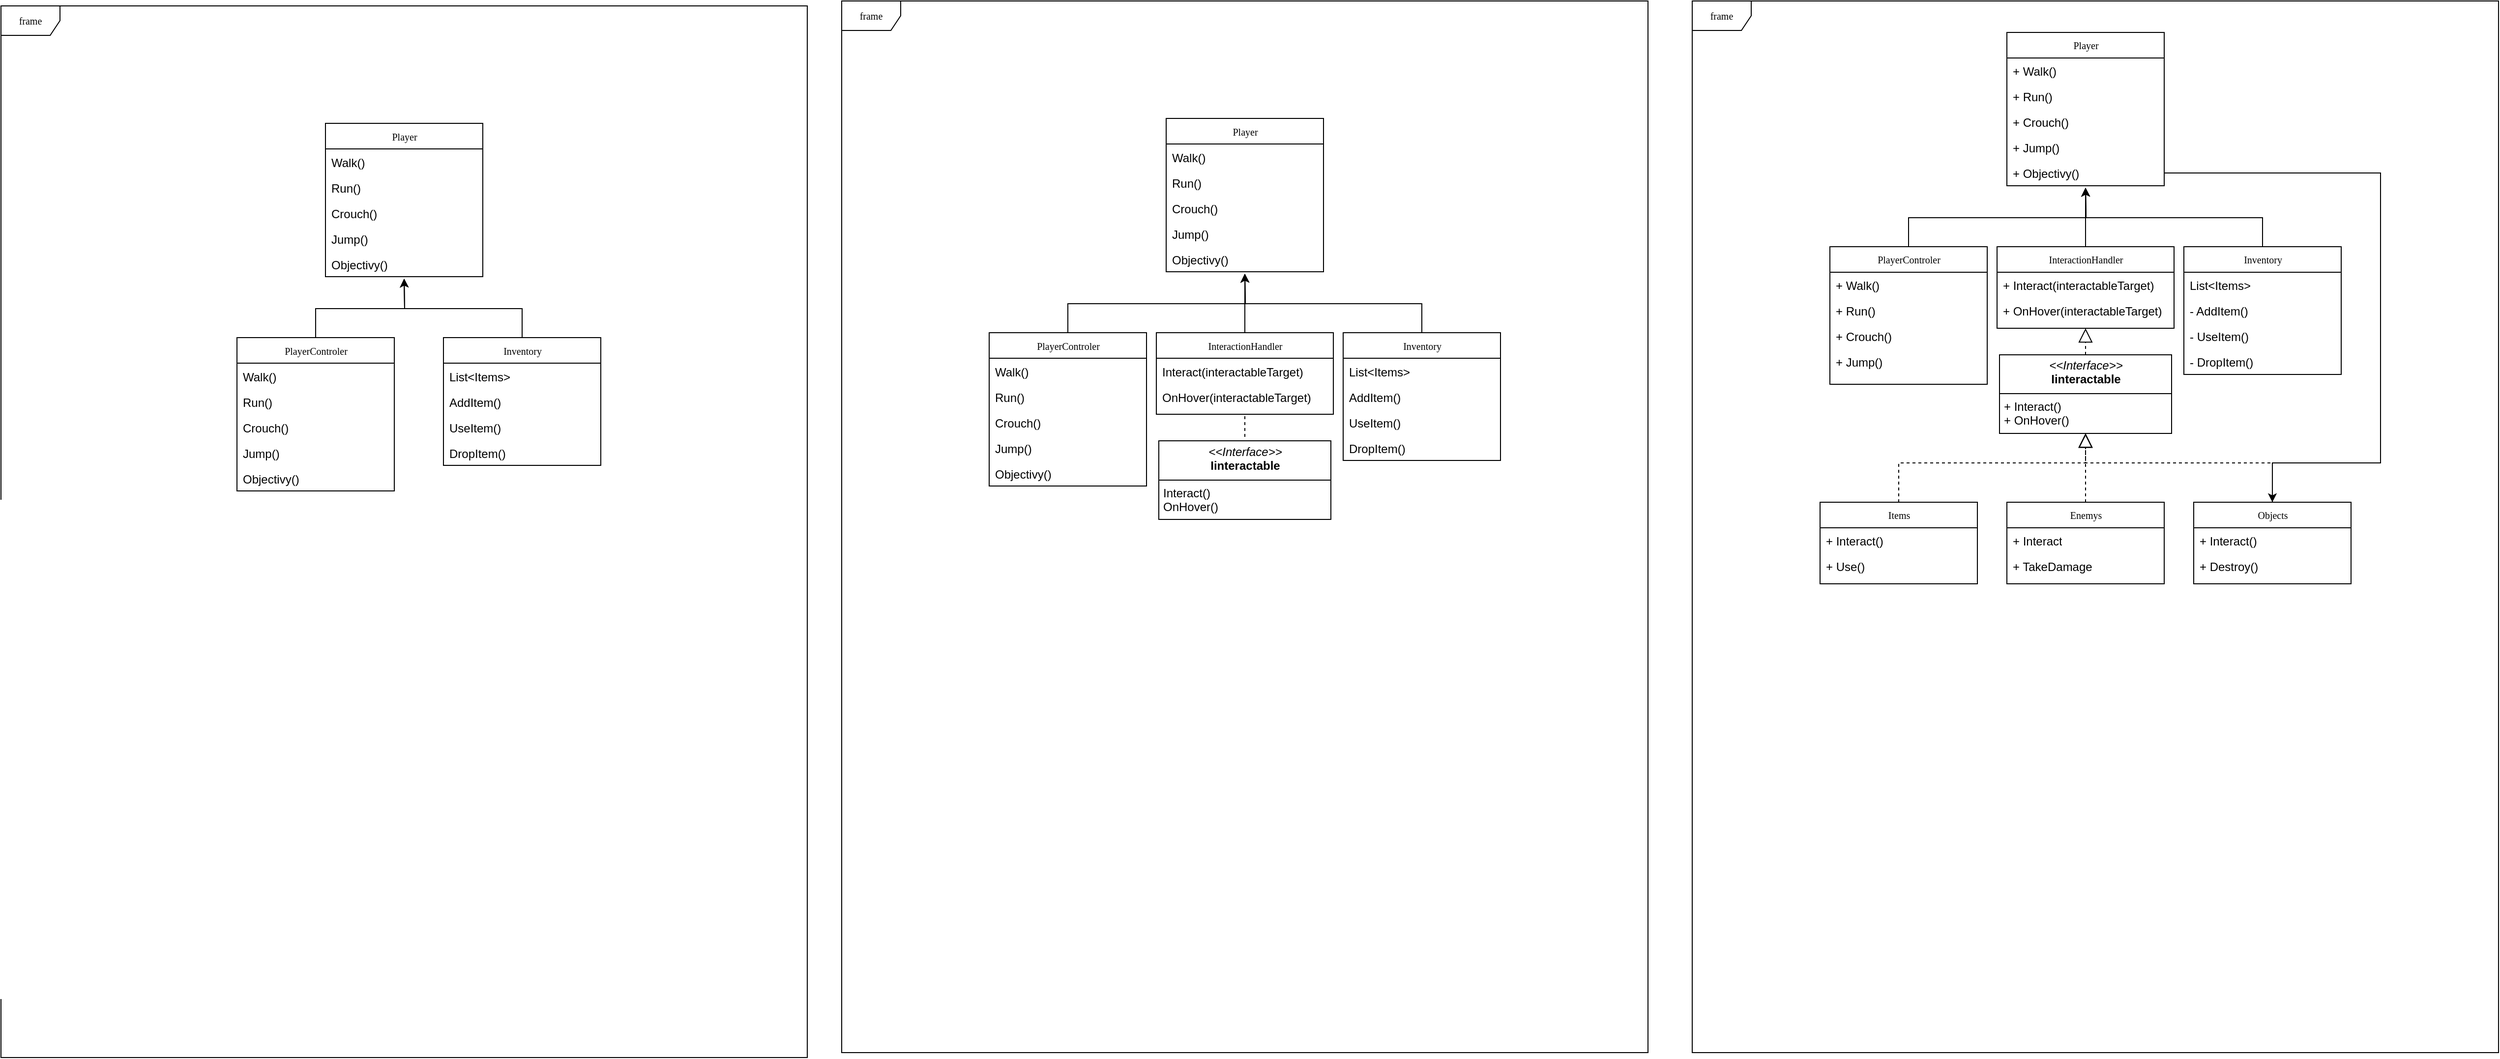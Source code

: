 <mxfile version="26.2.14">
  <diagram name="Page-1" id="c4acf3e9-155e-7222-9cf6-157b1a14988f">
    <mxGraphModel dx="2913" dy="657" grid="1" gridSize="10" guides="1" tooltips="1" connect="1" arrows="1" fold="1" page="1" pageScale="1" pageWidth="850" pageHeight="1100" background="none" math="0" shadow="0">
      <root>
        <mxCell id="0" />
        <mxCell id="1" parent="0" />
        <mxCell id="kI3WRbbTWB838pW66KcB-108" value="frame" style="shape=umlFrame;whiteSpace=wrap;html=1;rounded=0;shadow=0;comic=0;labelBackgroundColor=none;strokeWidth=1;fontFamily=Verdana;fontSize=10;align=center;" vertex="1" parent="1">
          <mxGeometry x="-1690" y="15" width="820" height="1070" as="geometry" />
        </mxCell>
        <mxCell id="17acba5748e5396b-1" value="frame" style="shape=umlFrame;whiteSpace=wrap;html=1;rounded=0;shadow=0;comic=0;labelBackgroundColor=none;strokeWidth=1;fontFamily=Verdana;fontSize=10;align=center;" parent="1" vertex="1">
          <mxGeometry x="30" y="10" width="820" height="1070" as="geometry" />
        </mxCell>
        <mxCell id="17acba5748e5396b-20" value="Player" style="swimlane;html=1;fontStyle=0;childLayout=stackLayout;horizontal=1;startSize=26;fillColor=none;horizontalStack=0;resizeParent=1;resizeLast=0;collapsible=1;marginBottom=0;swimlaneFillColor=#ffffff;rounded=0;shadow=0;comic=0;labelBackgroundColor=none;strokeWidth=1;fontFamily=Verdana;fontSize=10;align=center;" parent="1" vertex="1">
          <mxGeometry x="350" y="42" width="160" height="156" as="geometry" />
        </mxCell>
        <mxCell id="17acba5748e5396b-21" value="+ Walk()" style="text;html=1;strokeColor=none;fillColor=none;align=left;verticalAlign=top;spacingLeft=4;spacingRight=4;whiteSpace=wrap;overflow=hidden;rotatable=0;points=[[0,0.5],[1,0.5]];portConstraint=eastwest;" parent="17acba5748e5396b-20" vertex="1">
          <mxGeometry y="26" width="160" height="26" as="geometry" />
        </mxCell>
        <mxCell id="17acba5748e5396b-24" value="+ Run()" style="text;html=1;strokeColor=none;fillColor=none;align=left;verticalAlign=top;spacingLeft=4;spacingRight=4;whiteSpace=wrap;overflow=hidden;rotatable=0;points=[[0,0.5],[1,0.5]];portConstraint=eastwest;" parent="17acba5748e5396b-20" vertex="1">
          <mxGeometry y="52" width="160" height="26" as="geometry" />
        </mxCell>
        <mxCell id="17acba5748e5396b-26" value="+ Crouch()" style="text;html=1;strokeColor=none;fillColor=none;align=left;verticalAlign=top;spacingLeft=4;spacingRight=4;whiteSpace=wrap;overflow=hidden;rotatable=0;points=[[0,0.5],[1,0.5]];portConstraint=eastwest;" parent="17acba5748e5396b-20" vertex="1">
          <mxGeometry y="78" width="160" height="26" as="geometry" />
        </mxCell>
        <mxCell id="kI3WRbbTWB838pW66KcB-2" value="+ Jump()" style="text;html=1;strokeColor=none;fillColor=none;align=left;verticalAlign=top;spacingLeft=4;spacingRight=4;whiteSpace=wrap;overflow=hidden;rotatable=0;points=[[0,0.5],[1,0.5]];portConstraint=eastwest;" vertex="1" parent="17acba5748e5396b-20">
          <mxGeometry y="104" width="160" height="26" as="geometry" />
        </mxCell>
        <mxCell id="kI3WRbbTWB838pW66KcB-1" value="+ Objectivy()" style="text;html=1;strokeColor=none;fillColor=none;align=left;verticalAlign=top;spacingLeft=4;spacingRight=4;whiteSpace=wrap;overflow=hidden;rotatable=0;points=[[0,0.5],[1,0.5]];portConstraint=eastwest;" vertex="1" parent="17acba5748e5396b-20">
          <mxGeometry y="130" width="160" height="26" as="geometry" />
        </mxCell>
        <mxCell id="17acba5748e5396b-44" value="Items" style="swimlane;html=1;fontStyle=0;childLayout=stackLayout;horizontal=1;startSize=26;fillColor=none;horizontalStack=0;resizeParent=1;resizeLast=0;collapsible=1;marginBottom=0;swimlaneFillColor=#ffffff;rounded=0;shadow=0;comic=0;labelBackgroundColor=none;strokeWidth=1;fontFamily=Verdana;fontSize=10;align=center;" parent="1" vertex="1">
          <mxGeometry x="160" y="520" width="160" height="83" as="geometry" />
        </mxCell>
        <mxCell id="17acba5748e5396b-45" value="+ Interact()" style="text;html=1;strokeColor=none;fillColor=none;align=left;verticalAlign=top;spacingLeft=4;spacingRight=4;whiteSpace=wrap;overflow=hidden;rotatable=0;points=[[0,0.5],[1,0.5]];portConstraint=eastwest;" parent="17acba5748e5396b-44" vertex="1">
          <mxGeometry y="26" width="160" height="26" as="geometry" />
        </mxCell>
        <mxCell id="17acba5748e5396b-47" value="+ Use()" style="text;html=1;strokeColor=none;fillColor=none;align=left;verticalAlign=top;spacingLeft=4;spacingRight=4;whiteSpace=wrap;overflow=hidden;rotatable=0;points=[[0,0.5],[1,0.5]];portConstraint=eastwest;" parent="17acba5748e5396b-44" vertex="1">
          <mxGeometry y="52" width="160" height="26" as="geometry" />
        </mxCell>
        <mxCell id="kI3WRbbTWB838pW66KcB-17" style="edgeStyle=orthogonalEdgeStyle;rounded=0;orthogonalLoop=1;jettySize=auto;html=1;exitX=0.5;exitY=0;exitDx=0;exitDy=0;" edge="1" parent="1" source="kI3WRbbTWB838pW66KcB-3">
          <mxGeometry relative="1" as="geometry">
            <mxPoint x="430" y="200" as="targetPoint" />
          </mxGeometry>
        </mxCell>
        <mxCell id="kI3WRbbTWB838pW66KcB-110" style="edgeStyle=orthogonalEdgeStyle;rounded=0;orthogonalLoop=1;jettySize=auto;html=1;exitX=0.5;exitY=1;exitDx=0;exitDy=0;" edge="1" parent="1" source="kI3WRbbTWB838pW66KcB-3">
          <mxGeometry relative="1" as="geometry">
            <mxPoint x="250" y="400" as="targetPoint" />
          </mxGeometry>
        </mxCell>
        <mxCell id="kI3WRbbTWB838pW66KcB-3" value="PlayerControler" style="swimlane;html=1;fontStyle=0;childLayout=stackLayout;horizontal=1;startSize=26;fillColor=none;horizontalStack=0;resizeParent=1;resizeLast=0;collapsible=1;marginBottom=0;swimlaneFillColor=#ffffff;rounded=0;shadow=0;comic=0;labelBackgroundColor=none;strokeWidth=1;fontFamily=Verdana;fontSize=10;align=center;" vertex="1" parent="1">
          <mxGeometry x="170" y="260" width="160" height="140" as="geometry" />
        </mxCell>
        <mxCell id="kI3WRbbTWB838pW66KcB-4" value="+ Walk()" style="text;html=1;strokeColor=none;fillColor=none;align=left;verticalAlign=top;spacingLeft=4;spacingRight=4;whiteSpace=wrap;overflow=hidden;rotatable=0;points=[[0,0.5],[1,0.5]];portConstraint=eastwest;" vertex="1" parent="kI3WRbbTWB838pW66KcB-3">
          <mxGeometry y="26" width="160" height="26" as="geometry" />
        </mxCell>
        <mxCell id="kI3WRbbTWB838pW66KcB-5" value="+ Run()" style="text;html=1;strokeColor=none;fillColor=none;align=left;verticalAlign=top;spacingLeft=4;spacingRight=4;whiteSpace=wrap;overflow=hidden;rotatable=0;points=[[0,0.5],[1,0.5]];portConstraint=eastwest;" vertex="1" parent="kI3WRbbTWB838pW66KcB-3">
          <mxGeometry y="52" width="160" height="26" as="geometry" />
        </mxCell>
        <mxCell id="kI3WRbbTWB838pW66KcB-6" value="+ Crouch()" style="text;html=1;strokeColor=none;fillColor=none;align=left;verticalAlign=top;spacingLeft=4;spacingRight=4;whiteSpace=wrap;overflow=hidden;rotatable=0;points=[[0,0.5],[1,0.5]];portConstraint=eastwest;" vertex="1" parent="kI3WRbbTWB838pW66KcB-3">
          <mxGeometry y="78" width="160" height="26" as="geometry" />
        </mxCell>
        <mxCell id="kI3WRbbTWB838pW66KcB-7" value="+ Jump()" style="text;html=1;strokeColor=none;fillColor=none;align=left;verticalAlign=top;spacingLeft=4;spacingRight=4;whiteSpace=wrap;overflow=hidden;rotatable=0;points=[[0,0.5],[1,0.5]];portConstraint=eastwest;" vertex="1" parent="kI3WRbbTWB838pW66KcB-3">
          <mxGeometry y="104" width="160" height="26" as="geometry" />
        </mxCell>
        <mxCell id="kI3WRbbTWB838pW66KcB-19" style="edgeStyle=orthogonalEdgeStyle;rounded=0;orthogonalLoop=1;jettySize=auto;html=1;exitX=0.5;exitY=0;exitDx=0;exitDy=0;" edge="1" parent="1" source="kI3WRbbTWB838pW66KcB-9">
          <mxGeometry relative="1" as="geometry">
            <mxPoint x="430" y="200" as="targetPoint" />
          </mxGeometry>
        </mxCell>
        <mxCell id="kI3WRbbTWB838pW66KcB-9" value="InteractionHandler" style="swimlane;html=1;fontStyle=0;childLayout=stackLayout;horizontal=1;startSize=26;fillColor=none;horizontalStack=0;resizeParent=1;resizeLast=0;collapsible=1;marginBottom=0;swimlaneFillColor=#ffffff;rounded=0;shadow=0;comic=0;labelBackgroundColor=none;strokeWidth=1;fontFamily=Verdana;fontSize=10;align=center;" vertex="1" parent="1">
          <mxGeometry x="340" y="260" width="180" height="83" as="geometry" />
        </mxCell>
        <mxCell id="kI3WRbbTWB838pW66KcB-10" value="+ Interact(interactableTarget)" style="text;html=1;strokeColor=none;fillColor=none;align=left;verticalAlign=top;spacingLeft=4;spacingRight=4;whiteSpace=wrap;overflow=hidden;rotatable=0;points=[[0,0.5],[1,0.5]];portConstraint=eastwest;" vertex="1" parent="kI3WRbbTWB838pW66KcB-9">
          <mxGeometry y="26" width="180" height="26" as="geometry" />
        </mxCell>
        <mxCell id="kI3WRbbTWB838pW66KcB-24" value="+ OnHover(interactableTarget)" style="text;html=1;strokeColor=none;fillColor=none;align=left;verticalAlign=top;spacingLeft=4;spacingRight=4;whiteSpace=wrap;overflow=hidden;rotatable=0;points=[[0,0.5],[1,0.5]];portConstraint=eastwest;" vertex="1" parent="kI3WRbbTWB838pW66KcB-9">
          <mxGeometry y="52" width="180" height="26" as="geometry" />
        </mxCell>
        <mxCell id="kI3WRbbTWB838pW66KcB-21" style="edgeStyle=orthogonalEdgeStyle;rounded=0;orthogonalLoop=1;jettySize=auto;html=1;exitX=0.5;exitY=0;exitDx=0;exitDy=0;" edge="1" parent="1" source="kI3WRbbTWB838pW66KcB-12">
          <mxGeometry relative="1" as="geometry">
            <mxPoint x="430" y="200" as="targetPoint" />
          </mxGeometry>
        </mxCell>
        <mxCell id="kI3WRbbTWB838pW66KcB-12" value="Inventory" style="swimlane;html=1;fontStyle=0;childLayout=stackLayout;horizontal=1;startSize=26;fillColor=none;horizontalStack=0;resizeParent=1;resizeLast=0;collapsible=1;marginBottom=0;swimlaneFillColor=#ffffff;rounded=0;shadow=0;comic=0;labelBackgroundColor=none;strokeWidth=1;fontFamily=Verdana;fontSize=10;align=center;" vertex="1" parent="1">
          <mxGeometry x="530" y="260" width="160" height="130" as="geometry" />
        </mxCell>
        <mxCell id="kI3WRbbTWB838pW66KcB-13" value="List&amp;lt;Items&amp;gt;" style="text;html=1;strokeColor=none;fillColor=none;align=left;verticalAlign=top;spacingLeft=4;spacingRight=4;whiteSpace=wrap;overflow=hidden;rotatable=0;points=[[0,0.5],[1,0.5]];portConstraint=eastwest;" vertex="1" parent="kI3WRbbTWB838pW66KcB-12">
          <mxGeometry y="26" width="160" height="26" as="geometry" />
        </mxCell>
        <mxCell id="kI3WRbbTWB838pW66KcB-14" value="- AddItem()" style="text;html=1;strokeColor=none;fillColor=none;align=left;verticalAlign=top;spacingLeft=4;spacingRight=4;whiteSpace=wrap;overflow=hidden;rotatable=0;points=[[0,0.5],[1,0.5]];portConstraint=eastwest;" vertex="1" parent="kI3WRbbTWB838pW66KcB-12">
          <mxGeometry y="52" width="160" height="26" as="geometry" />
        </mxCell>
        <mxCell id="kI3WRbbTWB838pW66KcB-25" value="- UseItem()" style="text;html=1;strokeColor=none;fillColor=none;align=left;verticalAlign=top;spacingLeft=4;spacingRight=4;whiteSpace=wrap;overflow=hidden;rotatable=0;points=[[0,0.5],[1,0.5]];portConstraint=eastwest;" vertex="1" parent="kI3WRbbTWB838pW66KcB-12">
          <mxGeometry y="78" width="160" height="26" as="geometry" />
        </mxCell>
        <mxCell id="kI3WRbbTWB838pW66KcB-26" value="- DropItem()" style="text;html=1;strokeColor=none;fillColor=none;align=left;verticalAlign=top;spacingLeft=4;spacingRight=4;whiteSpace=wrap;overflow=hidden;rotatable=0;points=[[0,0.5],[1,0.5]];portConstraint=eastwest;" vertex="1" parent="kI3WRbbTWB838pW66KcB-12">
          <mxGeometry y="104" width="160" height="26" as="geometry" />
        </mxCell>
        <mxCell id="kI3WRbbTWB838pW66KcB-34" value="&lt;p style=&quot;margin:0px;margin-top:4px;text-align:center;&quot;&gt;&lt;i&gt;&amp;lt;&amp;lt;Interface&amp;gt;&amp;gt;&lt;/i&gt;&lt;br&gt;&lt;b&gt;Iinteractable&lt;/b&gt;&lt;/p&gt;&lt;hr size=&quot;1&quot; style=&quot;border-style:solid;&quot;&gt;&lt;p style=&quot;margin:0px;margin-left:4px;&quot;&gt;+ Interact()&lt;br&gt;+ OnHover()&lt;/p&gt;" style="verticalAlign=top;align=left;overflow=fill;html=1;whiteSpace=wrap;" vertex="1" parent="1">
          <mxGeometry x="342.5" y="370" width="175" height="80" as="geometry" />
        </mxCell>
        <mxCell id="kI3WRbbTWB838pW66KcB-35" value="Enemys" style="swimlane;html=1;fontStyle=0;childLayout=stackLayout;horizontal=1;startSize=26;fillColor=none;horizontalStack=0;resizeParent=1;resizeLast=0;collapsible=1;marginBottom=0;swimlaneFillColor=#ffffff;rounded=0;shadow=0;comic=0;labelBackgroundColor=none;strokeWidth=1;fontFamily=Verdana;fontSize=10;align=center;" vertex="1" parent="1">
          <mxGeometry x="350" y="520" width="160" height="83" as="geometry" />
        </mxCell>
        <mxCell id="kI3WRbbTWB838pW66KcB-36" value="+ Interact" style="text;html=1;strokeColor=none;fillColor=none;align=left;verticalAlign=top;spacingLeft=4;spacingRight=4;whiteSpace=wrap;overflow=hidden;rotatable=0;points=[[0,0.5],[1,0.5]];portConstraint=eastwest;" vertex="1" parent="kI3WRbbTWB838pW66KcB-35">
          <mxGeometry y="26" width="160" height="26" as="geometry" />
        </mxCell>
        <mxCell id="kI3WRbbTWB838pW66KcB-37" value="+ TakeDamage" style="text;html=1;strokeColor=none;fillColor=none;align=left;verticalAlign=top;spacingLeft=4;spacingRight=4;whiteSpace=wrap;overflow=hidden;rotatable=0;points=[[0,0.5],[1,0.5]];portConstraint=eastwest;" vertex="1" parent="kI3WRbbTWB838pW66KcB-35">
          <mxGeometry y="52" width="160" height="26" as="geometry" />
        </mxCell>
        <mxCell id="kI3WRbbTWB838pW66KcB-38" value="Objects" style="swimlane;html=1;fontStyle=0;childLayout=stackLayout;horizontal=1;startSize=26;fillColor=none;horizontalStack=0;resizeParent=1;resizeLast=0;collapsible=1;marginBottom=0;swimlaneFillColor=#ffffff;rounded=0;shadow=0;comic=0;labelBackgroundColor=none;strokeWidth=1;fontFamily=Verdana;fontSize=10;align=center;" vertex="1" parent="1">
          <mxGeometry x="540" y="520" width="160" height="83" as="geometry" />
        </mxCell>
        <mxCell id="kI3WRbbTWB838pW66KcB-39" value="+ Interact()" style="text;html=1;strokeColor=none;fillColor=none;align=left;verticalAlign=top;spacingLeft=4;spacingRight=4;whiteSpace=wrap;overflow=hidden;rotatable=0;points=[[0,0.5],[1,0.5]];portConstraint=eastwest;" vertex="1" parent="kI3WRbbTWB838pW66KcB-38">
          <mxGeometry y="26" width="160" height="26" as="geometry" />
        </mxCell>
        <mxCell id="kI3WRbbTWB838pW66KcB-40" value="+ Destroy()" style="text;html=1;strokeColor=none;fillColor=none;align=left;verticalAlign=top;spacingLeft=4;spacingRight=4;whiteSpace=wrap;overflow=hidden;rotatable=0;points=[[0,0.5],[1,0.5]];portConstraint=eastwest;" vertex="1" parent="kI3WRbbTWB838pW66KcB-38">
          <mxGeometry y="52" width="160" height="26" as="geometry" />
        </mxCell>
        <mxCell id="kI3WRbbTWB838pW66KcB-41" value="" style="endArrow=block;dashed=1;endFill=0;endSize=12;html=1;rounded=0;exitX=0.5;exitY=0;exitDx=0;exitDy=0;entryX=0.5;entryY=1;entryDx=0;entryDy=0;" edge="1" parent="1" source="17acba5748e5396b-44" target="kI3WRbbTWB838pW66KcB-34">
          <mxGeometry width="160" relative="1" as="geometry">
            <mxPoint x="460" y="450" as="sourcePoint" />
            <mxPoint x="620" y="450" as="targetPoint" />
            <Array as="points">
              <mxPoint x="240" y="480" />
              <mxPoint x="430" y="480" />
            </Array>
          </mxGeometry>
        </mxCell>
        <mxCell id="kI3WRbbTWB838pW66KcB-42" value="" style="endArrow=block;dashed=1;endFill=0;endSize=12;html=1;rounded=0;exitX=0.5;exitY=0;exitDx=0;exitDy=0;" edge="1" parent="1" source="kI3WRbbTWB838pW66KcB-38">
          <mxGeometry width="160" relative="1" as="geometry">
            <mxPoint x="250" y="530" as="sourcePoint" />
            <mxPoint x="430" y="450" as="targetPoint" />
            <Array as="points">
              <mxPoint x="620" y="480" />
              <mxPoint x="430" y="480" />
            </Array>
          </mxGeometry>
        </mxCell>
        <mxCell id="kI3WRbbTWB838pW66KcB-43" value="" style="endArrow=block;dashed=1;endFill=0;endSize=12;html=1;rounded=0;exitX=0.5;exitY=0;exitDx=0;exitDy=0;" edge="1" parent="1" source="kI3WRbbTWB838pW66KcB-35">
          <mxGeometry width="160" relative="1" as="geometry">
            <mxPoint x="630" y="530" as="sourcePoint" />
            <mxPoint x="430" y="450" as="targetPoint" />
            <Array as="points">
              <mxPoint x="430" y="510" />
            </Array>
          </mxGeometry>
        </mxCell>
        <mxCell id="kI3WRbbTWB838pW66KcB-45" value="Player" style="swimlane;html=1;fontStyle=0;childLayout=stackLayout;horizontal=1;startSize=26;fillColor=none;horizontalStack=0;resizeParent=1;resizeLast=0;collapsible=1;marginBottom=0;swimlaneFillColor=#ffffff;rounded=0;shadow=0;comic=0;labelBackgroundColor=none;strokeWidth=1;fontFamily=Verdana;fontSize=10;align=center;" vertex="1" parent="1">
          <mxGeometry x="-505" y="129.5" width="160" height="156" as="geometry" />
        </mxCell>
        <mxCell id="kI3WRbbTWB838pW66KcB-46" value="Walk()" style="text;html=1;strokeColor=none;fillColor=none;align=left;verticalAlign=top;spacingLeft=4;spacingRight=4;whiteSpace=wrap;overflow=hidden;rotatable=0;points=[[0,0.5],[1,0.5]];portConstraint=eastwest;" vertex="1" parent="kI3WRbbTWB838pW66KcB-45">
          <mxGeometry y="26" width="160" height="26" as="geometry" />
        </mxCell>
        <mxCell id="kI3WRbbTWB838pW66KcB-47" value="Run()" style="text;html=1;strokeColor=none;fillColor=none;align=left;verticalAlign=top;spacingLeft=4;spacingRight=4;whiteSpace=wrap;overflow=hidden;rotatable=0;points=[[0,0.5],[1,0.5]];portConstraint=eastwest;" vertex="1" parent="kI3WRbbTWB838pW66KcB-45">
          <mxGeometry y="52" width="160" height="26" as="geometry" />
        </mxCell>
        <mxCell id="kI3WRbbTWB838pW66KcB-48" value="Crouch()" style="text;html=1;strokeColor=none;fillColor=none;align=left;verticalAlign=top;spacingLeft=4;spacingRight=4;whiteSpace=wrap;overflow=hidden;rotatable=0;points=[[0,0.5],[1,0.5]];portConstraint=eastwest;" vertex="1" parent="kI3WRbbTWB838pW66KcB-45">
          <mxGeometry y="78" width="160" height="26" as="geometry" />
        </mxCell>
        <mxCell id="kI3WRbbTWB838pW66KcB-49" value="Jump()" style="text;html=1;strokeColor=none;fillColor=none;align=left;verticalAlign=top;spacingLeft=4;spacingRight=4;whiteSpace=wrap;overflow=hidden;rotatable=0;points=[[0,0.5],[1,0.5]];portConstraint=eastwest;" vertex="1" parent="kI3WRbbTWB838pW66KcB-45">
          <mxGeometry y="104" width="160" height="26" as="geometry" />
        </mxCell>
        <mxCell id="kI3WRbbTWB838pW66KcB-50" value="Objectivy()" style="text;html=1;strokeColor=none;fillColor=none;align=left;verticalAlign=top;spacingLeft=4;spacingRight=4;whiteSpace=wrap;overflow=hidden;rotatable=0;points=[[0,0.5],[1,0.5]];portConstraint=eastwest;" vertex="1" parent="kI3WRbbTWB838pW66KcB-45">
          <mxGeometry y="130" width="160" height="26" as="geometry" />
        </mxCell>
        <mxCell id="kI3WRbbTWB838pW66KcB-54" style="edgeStyle=orthogonalEdgeStyle;rounded=0;orthogonalLoop=1;jettySize=auto;html=1;exitX=0.5;exitY=0;exitDx=0;exitDy=0;" edge="1" parent="1" source="kI3WRbbTWB838pW66KcB-55">
          <mxGeometry relative="1" as="geometry">
            <mxPoint x="-425" y="287.5" as="targetPoint" />
          </mxGeometry>
        </mxCell>
        <mxCell id="kI3WRbbTWB838pW66KcB-55" value="PlayerControler" style="swimlane;html=1;fontStyle=0;childLayout=stackLayout;horizontal=1;startSize=26;fillColor=none;horizontalStack=0;resizeParent=1;resizeLast=0;collapsible=1;marginBottom=0;swimlaneFillColor=#ffffff;rounded=0;shadow=0;comic=0;labelBackgroundColor=none;strokeWidth=1;fontFamily=Verdana;fontSize=10;align=center;" vertex="1" parent="1">
          <mxGeometry x="-685" y="347.5" width="160" height="156" as="geometry" />
        </mxCell>
        <mxCell id="kI3WRbbTWB838pW66KcB-56" value="Walk()" style="text;html=1;strokeColor=none;fillColor=none;align=left;verticalAlign=top;spacingLeft=4;spacingRight=4;whiteSpace=wrap;overflow=hidden;rotatable=0;points=[[0,0.5],[1,0.5]];portConstraint=eastwest;" vertex="1" parent="kI3WRbbTWB838pW66KcB-55">
          <mxGeometry y="26" width="160" height="26" as="geometry" />
        </mxCell>
        <mxCell id="kI3WRbbTWB838pW66KcB-57" value="Run()" style="text;html=1;strokeColor=none;fillColor=none;align=left;verticalAlign=top;spacingLeft=4;spacingRight=4;whiteSpace=wrap;overflow=hidden;rotatable=0;points=[[0,0.5],[1,0.5]];portConstraint=eastwest;" vertex="1" parent="kI3WRbbTWB838pW66KcB-55">
          <mxGeometry y="52" width="160" height="26" as="geometry" />
        </mxCell>
        <mxCell id="kI3WRbbTWB838pW66KcB-58" value="Crouch()" style="text;html=1;strokeColor=none;fillColor=none;align=left;verticalAlign=top;spacingLeft=4;spacingRight=4;whiteSpace=wrap;overflow=hidden;rotatable=0;points=[[0,0.5],[1,0.5]];portConstraint=eastwest;" vertex="1" parent="kI3WRbbTWB838pW66KcB-55">
          <mxGeometry y="78" width="160" height="26" as="geometry" />
        </mxCell>
        <mxCell id="kI3WRbbTWB838pW66KcB-59" value="Jump()" style="text;html=1;strokeColor=none;fillColor=none;align=left;verticalAlign=top;spacingLeft=4;spacingRight=4;whiteSpace=wrap;overflow=hidden;rotatable=0;points=[[0,0.5],[1,0.5]];portConstraint=eastwest;" vertex="1" parent="kI3WRbbTWB838pW66KcB-55">
          <mxGeometry y="104" width="160" height="26" as="geometry" />
        </mxCell>
        <mxCell id="kI3WRbbTWB838pW66KcB-60" value="Objectivy()" style="text;html=1;strokeColor=none;fillColor=none;align=left;verticalAlign=top;spacingLeft=4;spacingRight=4;whiteSpace=wrap;overflow=hidden;rotatable=0;points=[[0,0.5],[1,0.5]];portConstraint=eastwest;" vertex="1" parent="kI3WRbbTWB838pW66KcB-55">
          <mxGeometry y="130" width="160" height="26" as="geometry" />
        </mxCell>
        <mxCell id="kI3WRbbTWB838pW66KcB-61" style="edgeStyle=orthogonalEdgeStyle;rounded=0;orthogonalLoop=1;jettySize=auto;html=1;exitX=0.5;exitY=0;exitDx=0;exitDy=0;" edge="1" parent="1" source="kI3WRbbTWB838pW66KcB-62">
          <mxGeometry relative="1" as="geometry">
            <mxPoint x="-425" y="287.5" as="targetPoint" />
          </mxGeometry>
        </mxCell>
        <mxCell id="kI3WRbbTWB838pW66KcB-62" value="InteractionHandler" style="swimlane;html=1;fontStyle=0;childLayout=stackLayout;horizontal=1;startSize=26;fillColor=none;horizontalStack=0;resizeParent=1;resizeLast=0;collapsible=1;marginBottom=0;swimlaneFillColor=#ffffff;rounded=0;shadow=0;comic=0;labelBackgroundColor=none;strokeWidth=1;fontFamily=Verdana;fontSize=10;align=center;" vertex="1" parent="1">
          <mxGeometry x="-515" y="347.5" width="180" height="83" as="geometry" />
        </mxCell>
        <mxCell id="kI3WRbbTWB838pW66KcB-63" value="Interact(interactableTarget)" style="text;html=1;strokeColor=none;fillColor=none;align=left;verticalAlign=top;spacingLeft=4;spacingRight=4;whiteSpace=wrap;overflow=hidden;rotatable=0;points=[[0,0.5],[1,0.5]];portConstraint=eastwest;" vertex="1" parent="kI3WRbbTWB838pW66KcB-62">
          <mxGeometry y="26" width="180" height="26" as="geometry" />
        </mxCell>
        <mxCell id="kI3WRbbTWB838pW66KcB-64" value="OnHover(interactableTarget)" style="text;html=1;strokeColor=none;fillColor=none;align=left;verticalAlign=top;spacingLeft=4;spacingRight=4;whiteSpace=wrap;overflow=hidden;rotatable=0;points=[[0,0.5],[1,0.5]];portConstraint=eastwest;" vertex="1" parent="kI3WRbbTWB838pW66KcB-62">
          <mxGeometry y="52" width="180" height="26" as="geometry" />
        </mxCell>
        <mxCell id="kI3WRbbTWB838pW66KcB-65" style="edgeStyle=orthogonalEdgeStyle;rounded=0;orthogonalLoop=1;jettySize=auto;html=1;exitX=0.5;exitY=0;exitDx=0;exitDy=0;" edge="1" parent="1" source="kI3WRbbTWB838pW66KcB-66">
          <mxGeometry relative="1" as="geometry">
            <mxPoint x="-425" y="287.5" as="targetPoint" />
          </mxGeometry>
        </mxCell>
        <mxCell id="kI3WRbbTWB838pW66KcB-66" value="Inventory" style="swimlane;html=1;fontStyle=0;childLayout=stackLayout;horizontal=1;startSize=26;fillColor=none;horizontalStack=0;resizeParent=1;resizeLast=0;collapsible=1;marginBottom=0;swimlaneFillColor=#ffffff;rounded=0;shadow=0;comic=0;labelBackgroundColor=none;strokeWidth=1;fontFamily=Verdana;fontSize=10;align=center;" vertex="1" parent="1">
          <mxGeometry x="-325" y="347.5" width="160" height="130" as="geometry" />
        </mxCell>
        <mxCell id="kI3WRbbTWB838pW66KcB-67" value="List&amp;lt;Items&amp;gt;" style="text;html=1;strokeColor=none;fillColor=none;align=left;verticalAlign=top;spacingLeft=4;spacingRight=4;whiteSpace=wrap;overflow=hidden;rotatable=0;points=[[0,0.5],[1,0.5]];portConstraint=eastwest;" vertex="1" parent="kI3WRbbTWB838pW66KcB-66">
          <mxGeometry y="26" width="160" height="26" as="geometry" />
        </mxCell>
        <mxCell id="kI3WRbbTWB838pW66KcB-68" value="AddItem()" style="text;html=1;strokeColor=none;fillColor=none;align=left;verticalAlign=top;spacingLeft=4;spacingRight=4;whiteSpace=wrap;overflow=hidden;rotatable=0;points=[[0,0.5],[1,0.5]];portConstraint=eastwest;" vertex="1" parent="kI3WRbbTWB838pW66KcB-66">
          <mxGeometry y="52" width="160" height="26" as="geometry" />
        </mxCell>
        <mxCell id="kI3WRbbTWB838pW66KcB-69" value="UseItem()" style="text;html=1;strokeColor=none;fillColor=none;align=left;verticalAlign=top;spacingLeft=4;spacingRight=4;whiteSpace=wrap;overflow=hidden;rotatable=0;points=[[0,0.5],[1,0.5]];portConstraint=eastwest;" vertex="1" parent="kI3WRbbTWB838pW66KcB-66">
          <mxGeometry y="78" width="160" height="26" as="geometry" />
        </mxCell>
        <mxCell id="kI3WRbbTWB838pW66KcB-70" value="DropItem()" style="text;html=1;strokeColor=none;fillColor=none;align=left;verticalAlign=top;spacingLeft=4;spacingRight=4;whiteSpace=wrap;overflow=hidden;rotatable=0;points=[[0,0.5],[1,0.5]];portConstraint=eastwest;" vertex="1" parent="kI3WRbbTWB838pW66KcB-66">
          <mxGeometry y="104" width="160" height="26" as="geometry" />
        </mxCell>
        <mxCell id="kI3WRbbTWB838pW66KcB-71" value="" style="endArrow=none;dashed=1;html=1;rounded=0;exitX=0.5;exitY=0;exitDx=0;exitDy=0;entryX=0.5;entryY=1;entryDx=0;entryDy=0;" edge="1" parent="1" target="kI3WRbbTWB838pW66KcB-62">
          <mxGeometry width="50" height="50" relative="1" as="geometry">
            <mxPoint x="-425" y="453.5" as="sourcePoint" />
            <mxPoint x="-425" y="437.5" as="targetPoint" />
          </mxGeometry>
        </mxCell>
        <mxCell id="kI3WRbbTWB838pW66KcB-72" value="&lt;p style=&quot;margin:0px;margin-top:4px;text-align:center;&quot;&gt;&lt;i&gt;&amp;lt;&amp;lt;Interface&amp;gt;&amp;gt;&lt;/i&gt;&lt;br&gt;&lt;b&gt;Iinteractable&lt;/b&gt;&lt;/p&gt;&lt;hr size=&quot;1&quot; style=&quot;border-style:solid;&quot;&gt;&lt;p style=&quot;margin:0px;margin-left:4px;&quot;&gt;Interact()&lt;br&gt;OnHover()&lt;/p&gt;" style="verticalAlign=top;align=left;overflow=fill;html=1;whiteSpace=wrap;" vertex="1" parent="1">
          <mxGeometry x="-512.5" y="457.5" width="175" height="80" as="geometry" />
        </mxCell>
        <mxCell id="kI3WRbbTWB838pW66KcB-82" value="frame" style="shape=umlFrame;whiteSpace=wrap;html=1;rounded=0;shadow=0;comic=0;labelBackgroundColor=none;strokeWidth=1;fontFamily=Verdana;fontSize=10;align=center;" vertex="1" parent="1">
          <mxGeometry x="-835" y="10" width="820" height="1070" as="geometry" />
        </mxCell>
        <mxCell id="kI3WRbbTWB838pW66KcB-83" value="Player" style="swimlane;html=1;fontStyle=0;childLayout=stackLayout;horizontal=1;startSize=26;fillColor=none;horizontalStack=0;resizeParent=1;resizeLast=0;collapsible=1;marginBottom=0;swimlaneFillColor=#ffffff;rounded=0;shadow=0;comic=0;labelBackgroundColor=none;strokeWidth=1;fontFamily=Verdana;fontSize=10;align=center;" vertex="1" parent="1">
          <mxGeometry x="-1360" y="134.5" width="160" height="156" as="geometry" />
        </mxCell>
        <mxCell id="kI3WRbbTWB838pW66KcB-84" value="Walk()" style="text;html=1;strokeColor=none;fillColor=none;align=left;verticalAlign=top;spacingLeft=4;spacingRight=4;whiteSpace=wrap;overflow=hidden;rotatable=0;points=[[0,0.5],[1,0.5]];portConstraint=eastwest;" vertex="1" parent="kI3WRbbTWB838pW66KcB-83">
          <mxGeometry y="26" width="160" height="26" as="geometry" />
        </mxCell>
        <mxCell id="kI3WRbbTWB838pW66KcB-85" value="Run()" style="text;html=1;strokeColor=none;fillColor=none;align=left;verticalAlign=top;spacingLeft=4;spacingRight=4;whiteSpace=wrap;overflow=hidden;rotatable=0;points=[[0,0.5],[1,0.5]];portConstraint=eastwest;" vertex="1" parent="kI3WRbbTWB838pW66KcB-83">
          <mxGeometry y="52" width="160" height="26" as="geometry" />
        </mxCell>
        <mxCell id="kI3WRbbTWB838pW66KcB-86" value="Crouch()" style="text;html=1;strokeColor=none;fillColor=none;align=left;verticalAlign=top;spacingLeft=4;spacingRight=4;whiteSpace=wrap;overflow=hidden;rotatable=0;points=[[0,0.5],[1,0.5]];portConstraint=eastwest;" vertex="1" parent="kI3WRbbTWB838pW66KcB-83">
          <mxGeometry y="78" width="160" height="26" as="geometry" />
        </mxCell>
        <mxCell id="kI3WRbbTWB838pW66KcB-87" value="Jump()" style="text;html=1;strokeColor=none;fillColor=none;align=left;verticalAlign=top;spacingLeft=4;spacingRight=4;whiteSpace=wrap;overflow=hidden;rotatable=0;points=[[0,0.5],[1,0.5]];portConstraint=eastwest;" vertex="1" parent="kI3WRbbTWB838pW66KcB-83">
          <mxGeometry y="104" width="160" height="26" as="geometry" />
        </mxCell>
        <mxCell id="kI3WRbbTWB838pW66KcB-88" value="Objectivy()" style="text;html=1;strokeColor=none;fillColor=none;align=left;verticalAlign=top;spacingLeft=4;spacingRight=4;whiteSpace=wrap;overflow=hidden;rotatable=0;points=[[0,0.5],[1,0.5]];portConstraint=eastwest;" vertex="1" parent="kI3WRbbTWB838pW66KcB-83">
          <mxGeometry y="130" width="160" height="26" as="geometry" />
        </mxCell>
        <mxCell id="kI3WRbbTWB838pW66KcB-89" style="edgeStyle=orthogonalEdgeStyle;rounded=0;orthogonalLoop=1;jettySize=auto;html=1;exitX=0.5;exitY=0;exitDx=0;exitDy=0;" edge="1" parent="1" source="kI3WRbbTWB838pW66KcB-90">
          <mxGeometry relative="1" as="geometry">
            <mxPoint x="-1280" y="292.5" as="targetPoint" />
          </mxGeometry>
        </mxCell>
        <mxCell id="kI3WRbbTWB838pW66KcB-90" value="PlayerControler" style="swimlane;html=1;fontStyle=0;childLayout=stackLayout;horizontal=1;startSize=26;fillColor=none;horizontalStack=0;resizeParent=1;resizeLast=0;collapsible=1;marginBottom=0;swimlaneFillColor=#ffffff;rounded=0;shadow=0;comic=0;labelBackgroundColor=none;strokeWidth=1;fontFamily=Verdana;fontSize=10;align=center;" vertex="1" parent="1">
          <mxGeometry x="-1450" y="352.5" width="160" height="156" as="geometry" />
        </mxCell>
        <mxCell id="kI3WRbbTWB838pW66KcB-91" value="Walk()" style="text;html=1;strokeColor=none;fillColor=none;align=left;verticalAlign=top;spacingLeft=4;spacingRight=4;whiteSpace=wrap;overflow=hidden;rotatable=0;points=[[0,0.5],[1,0.5]];portConstraint=eastwest;" vertex="1" parent="kI3WRbbTWB838pW66KcB-90">
          <mxGeometry y="26" width="160" height="26" as="geometry" />
        </mxCell>
        <mxCell id="kI3WRbbTWB838pW66KcB-92" value="Run()" style="text;html=1;strokeColor=none;fillColor=none;align=left;verticalAlign=top;spacingLeft=4;spacingRight=4;whiteSpace=wrap;overflow=hidden;rotatable=0;points=[[0,0.5],[1,0.5]];portConstraint=eastwest;" vertex="1" parent="kI3WRbbTWB838pW66KcB-90">
          <mxGeometry y="52" width="160" height="26" as="geometry" />
        </mxCell>
        <mxCell id="kI3WRbbTWB838pW66KcB-93" value="Crouch()" style="text;html=1;strokeColor=none;fillColor=none;align=left;verticalAlign=top;spacingLeft=4;spacingRight=4;whiteSpace=wrap;overflow=hidden;rotatable=0;points=[[0,0.5],[1,0.5]];portConstraint=eastwest;" vertex="1" parent="kI3WRbbTWB838pW66KcB-90">
          <mxGeometry y="78" width="160" height="26" as="geometry" />
        </mxCell>
        <mxCell id="kI3WRbbTWB838pW66KcB-94" value="Jump()" style="text;html=1;strokeColor=none;fillColor=none;align=left;verticalAlign=top;spacingLeft=4;spacingRight=4;whiteSpace=wrap;overflow=hidden;rotatable=0;points=[[0,0.5],[1,0.5]];portConstraint=eastwest;" vertex="1" parent="kI3WRbbTWB838pW66KcB-90">
          <mxGeometry y="104" width="160" height="26" as="geometry" />
        </mxCell>
        <mxCell id="kI3WRbbTWB838pW66KcB-95" value="Objectivy()" style="text;html=1;strokeColor=none;fillColor=none;align=left;verticalAlign=top;spacingLeft=4;spacingRight=4;whiteSpace=wrap;overflow=hidden;rotatable=0;points=[[0,0.5],[1,0.5]];portConstraint=eastwest;" vertex="1" parent="kI3WRbbTWB838pW66KcB-90">
          <mxGeometry y="130" width="160" height="26" as="geometry" />
        </mxCell>
        <mxCell id="kI3WRbbTWB838pW66KcB-100" style="edgeStyle=orthogonalEdgeStyle;rounded=0;orthogonalLoop=1;jettySize=auto;html=1;exitX=0.5;exitY=0;exitDx=0;exitDy=0;" edge="1" parent="1" source="kI3WRbbTWB838pW66KcB-101">
          <mxGeometry relative="1" as="geometry">
            <mxPoint x="-1280" y="292.5" as="targetPoint" />
          </mxGeometry>
        </mxCell>
        <mxCell id="kI3WRbbTWB838pW66KcB-101" value="Inventory" style="swimlane;html=1;fontStyle=0;childLayout=stackLayout;horizontal=1;startSize=26;fillColor=none;horizontalStack=0;resizeParent=1;resizeLast=0;collapsible=1;marginBottom=0;swimlaneFillColor=#ffffff;rounded=0;shadow=0;comic=0;labelBackgroundColor=none;strokeWidth=1;fontFamily=Verdana;fontSize=10;align=center;" vertex="1" parent="1">
          <mxGeometry x="-1240" y="352.5" width="160" height="130" as="geometry" />
        </mxCell>
        <mxCell id="kI3WRbbTWB838pW66KcB-102" value="List&amp;lt;Items&amp;gt;" style="text;html=1;strokeColor=none;fillColor=none;align=left;verticalAlign=top;spacingLeft=4;spacingRight=4;whiteSpace=wrap;overflow=hidden;rotatable=0;points=[[0,0.5],[1,0.5]];portConstraint=eastwest;" vertex="1" parent="kI3WRbbTWB838pW66KcB-101">
          <mxGeometry y="26" width="160" height="26" as="geometry" />
        </mxCell>
        <mxCell id="kI3WRbbTWB838pW66KcB-103" value="AddItem()" style="text;html=1;strokeColor=none;fillColor=none;align=left;verticalAlign=top;spacingLeft=4;spacingRight=4;whiteSpace=wrap;overflow=hidden;rotatable=0;points=[[0,0.5],[1,0.5]];portConstraint=eastwest;" vertex="1" parent="kI3WRbbTWB838pW66KcB-101">
          <mxGeometry y="52" width="160" height="26" as="geometry" />
        </mxCell>
        <mxCell id="kI3WRbbTWB838pW66KcB-104" value="UseItem()" style="text;html=1;strokeColor=none;fillColor=none;align=left;verticalAlign=top;spacingLeft=4;spacingRight=4;whiteSpace=wrap;overflow=hidden;rotatable=0;points=[[0,0.5],[1,0.5]];portConstraint=eastwest;" vertex="1" parent="kI3WRbbTWB838pW66KcB-101">
          <mxGeometry y="78" width="160" height="26" as="geometry" />
        </mxCell>
        <mxCell id="kI3WRbbTWB838pW66KcB-105" value="DropItem()" style="text;html=1;strokeColor=none;fillColor=none;align=left;verticalAlign=top;spacingLeft=4;spacingRight=4;whiteSpace=wrap;overflow=hidden;rotatable=0;points=[[0,0.5],[1,0.5]];portConstraint=eastwest;" vertex="1" parent="kI3WRbbTWB838pW66KcB-101">
          <mxGeometry y="104" width="160" height="26" as="geometry" />
        </mxCell>
        <mxCell id="kI3WRbbTWB838pW66KcB-111" value="" style="endArrow=block;dashed=1;endFill=0;endSize=12;html=1;rounded=0;entryX=0.5;entryY=1;entryDx=0;entryDy=0;" edge="1" parent="1" target="kI3WRbbTWB838pW66KcB-9">
          <mxGeometry width="160" relative="1" as="geometry">
            <mxPoint x="430" y="370" as="sourcePoint" />
            <mxPoint x="440" y="460" as="targetPoint" />
            <Array as="points" />
          </mxGeometry>
        </mxCell>
        <mxCell id="kI3WRbbTWB838pW66KcB-109" style="edgeStyle=orthogonalEdgeStyle;rounded=0;orthogonalLoop=1;jettySize=auto;html=1;entryX=0.5;entryY=0;entryDx=0;entryDy=0;" edge="1" parent="1" source="kI3WRbbTWB838pW66KcB-1" target="kI3WRbbTWB838pW66KcB-38">
          <mxGeometry relative="1" as="geometry">
            <Array as="points">
              <mxPoint x="730" y="185" />
              <mxPoint x="730" y="480" />
              <mxPoint x="620" y="480" />
            </Array>
          </mxGeometry>
        </mxCell>
      </root>
    </mxGraphModel>
  </diagram>
</mxfile>
